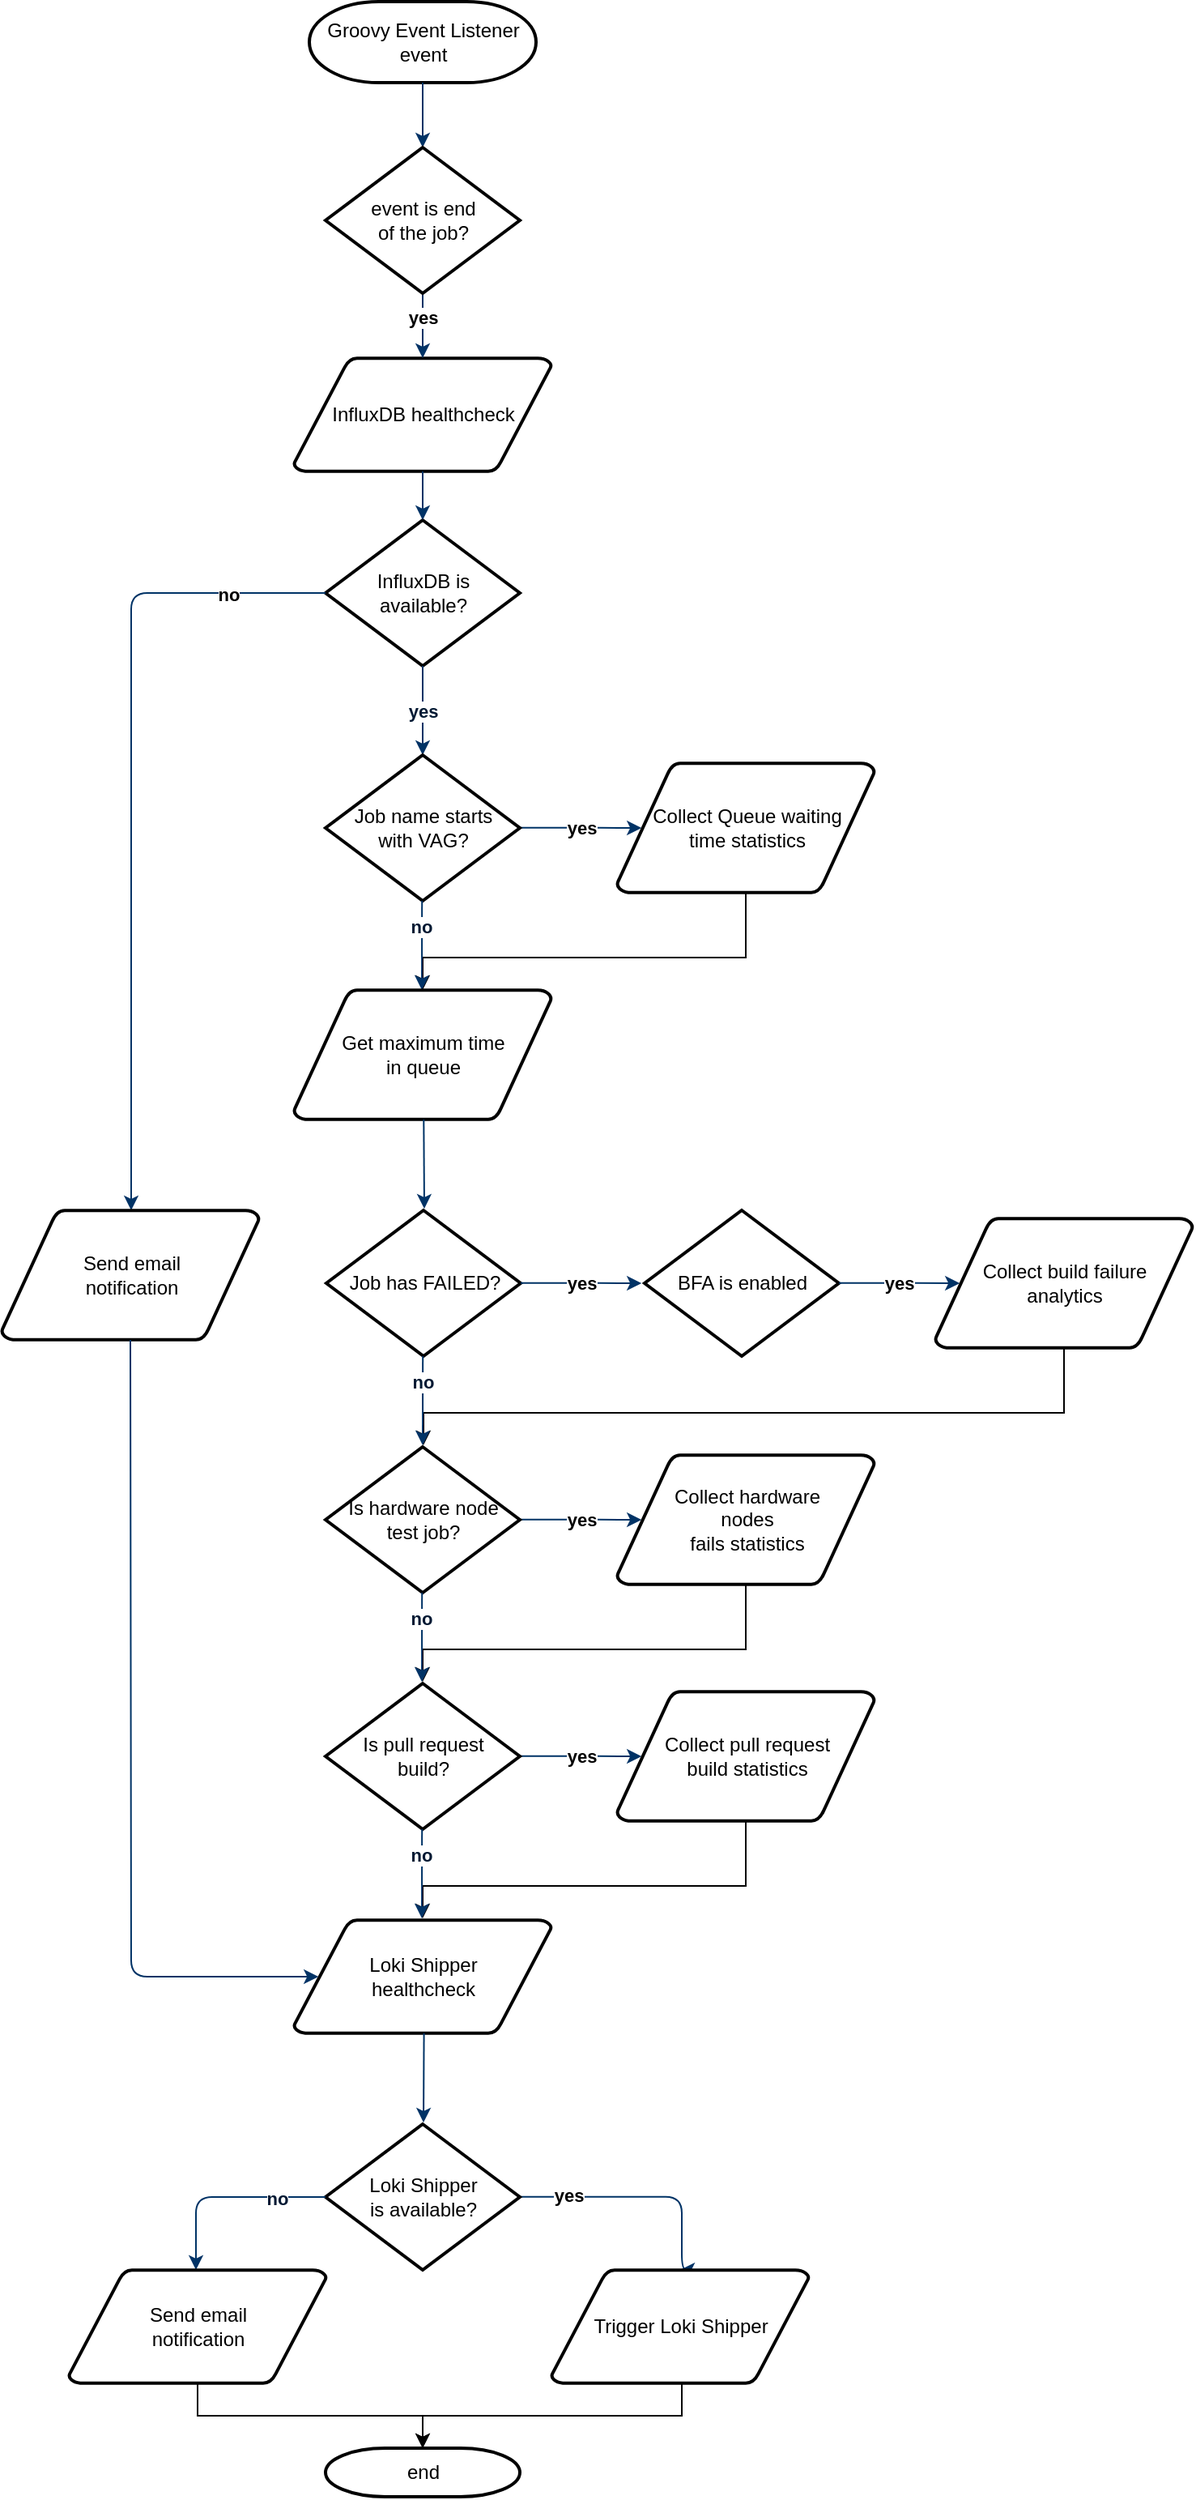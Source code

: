 <mxfile version="17.2.4" type="device"><diagram id="6a731a19-8d31-9384-78a2-239565b7b9f0" name="Page-1"><mxGraphModel dx="1887" dy="1025" grid="1" gridSize="10" guides="1" tooltips="1" connect="1" arrows="1" fold="1" page="1" pageScale="1" pageWidth="1169" pageHeight="827" background="none" math="0" shadow="0"><root><mxCell id="0"/><mxCell id="1" parent="0"/><mxCell id="2" value="&lt;div&gt;Groovy Event Listener&lt;/div&gt;&lt;div&gt; event&lt;/div&gt;" style="shape=mxgraph.flowchart.terminator;strokeWidth=2;gradientColor=none;gradientDirection=north;fontStyle=0;html=1;" parent="1" vertex="1"><mxGeometry x="250" y="40" width="140" height="50" as="geometry"/></mxCell><mxCell id="5" value="InfluxDB healthcheck" style="shape=mxgraph.flowchart.data;strokeWidth=2;gradientColor=none;gradientDirection=north;fontStyle=0;html=1;" parent="1" vertex="1"><mxGeometry x="240.5" y="260" width="159" height="70" as="geometry"/></mxCell><mxCell id="6" value="&lt;div&gt;InfluxDB is &lt;br&gt;&lt;/div&gt;&lt;div&gt;available?&lt;/div&gt;" style="shape=mxgraph.flowchart.decision;strokeWidth=2;gradientColor=none;gradientDirection=north;fontStyle=0;html=1;" parent="1" vertex="1"><mxGeometry x="260" y="360" width="120" height="90" as="geometry"/></mxCell><mxCell id="7" style="fontStyle=1;strokeColor=#003366;strokeWidth=1;html=1;" parent="1" source="2" edge="1"><mxGeometry relative="1" as="geometry"><mxPoint x="320" y="130" as="targetPoint"/></mxGeometry></mxCell><mxCell id="8" value="yes" style="fontStyle=1;strokeColor=#003366;strokeWidth=1;html=1;" parent="1" target="5" edge="1"><mxGeometry relative="1" as="geometry"><mxPoint x="320" y="210" as="sourcePoint"/></mxGeometry></mxCell><mxCell id="9" style="entryX=0.5;entryY=0;entryPerimeter=0;fontStyle=1;strokeColor=#003366;strokeWidth=1;html=1;" parent="1" source="5" target="6" edge="1"><mxGeometry relative="1" as="geometry"/></mxCell><mxCell id="12" value="yes" style="edgeStyle=elbowEdgeStyle;elbow=horizontal;fontColor=#001933;fontStyle=1;strokeColor=#003366;strokeWidth=1;html=1;entryX=0.5;entryY=0;entryDx=0;entryDy=0;entryPerimeter=0;" parent="1" source="6" target="IBYpjUnyjucIgKGzH4Ya-57" edge="1"><mxGeometry width="100" height="100" as="geometry"><mxPoint y="100" as="sourcePoint"/><mxPoint x="320.684" y="510" as="targetPoint"/></mxGeometry></mxCell><mxCell id="16" value="yes" style="edgeStyle=elbowEdgeStyle;elbow=horizontal;exitX=0.905;exitY=0.5;exitPerimeter=0;fontStyle=1;strokeColor=#003366;strokeWidth=1;html=1;entryX=0.095;entryY=0.5;entryDx=0;entryDy=0;entryPerimeter=0;" parent="1" target="IBYpjUnyjucIgKGzH4Ya-58" edge="1"><mxGeometry x="-3.9" y="-0.1" width="100" height="100" as="geometry"><mxPoint x="380.495" y="549.9" as="sourcePoint"/><mxPoint x="450" y="550" as="targetPoint"/></mxGeometry></mxCell><mxCell id="26" value="no" style="edgeStyle=elbowEdgeStyle;elbow=horizontal;entryX=0.5;entryY=0;entryPerimeter=0;fontStyle=1;strokeColor=#003366;strokeWidth=1;html=1;entryDx=0;entryDy=0;exitX=0;exitY=0.5;exitDx=0;exitDy=0;exitPerimeter=0;" parent="1" source="6" target="IBYpjUnyjucIgKGzH4Ya-59" edge="1"><mxGeometry width="100" height="100" as="geometry"><mxPoint x="240" y="440" as="sourcePoint"/><mxPoint x="100" as="targetPoint"/><Array as="points"><mxPoint x="140" y="420"/></Array><mxPoint y="-190" as="offset"/></mxGeometry></mxCell><mxCell id="IBYpjUnyjucIgKGzH4Ya-55" value="&lt;div&gt;event is end &lt;br&gt;&lt;/div&gt;&lt;div&gt;of the job?&lt;/div&gt;" style="shape=mxgraph.flowchart.decision;strokeWidth=2;gradientColor=none;gradientDirection=north;fontStyle=0;html=1;" vertex="1" parent="1"><mxGeometry x="260" y="130" width="120" height="90" as="geometry"/></mxCell><mxCell id="IBYpjUnyjucIgKGzH4Ya-57" value="&lt;div&gt;Job name starts &lt;br&gt;&lt;/div&gt;&lt;div&gt;with VAG?&lt;/div&gt;" style="shape=mxgraph.flowchart.decision;strokeWidth=2;gradientColor=none;gradientDirection=north;fontStyle=0;html=1;" vertex="1" parent="1"><mxGeometry x="260" y="505" width="120" height="90" as="geometry"/></mxCell><mxCell id="IBYpjUnyjucIgKGzH4Ya-69" style="edgeStyle=orthogonalEdgeStyle;rounded=0;orthogonalLoop=1;jettySize=auto;html=1;entryX=0.5;entryY=0;entryDx=0;entryDy=0;entryPerimeter=0;exitX=0.5;exitY=1;exitDx=0;exitDy=0;exitPerimeter=0;" edge="1" parent="1" source="IBYpjUnyjucIgKGzH4Ya-58"><mxGeometry relative="1" as="geometry"><mxPoint x="320" y="650" as="targetPoint"/><Array as="points"><mxPoint x="520" y="630"/><mxPoint x="320" y="630"/></Array></mxGeometry></mxCell><mxCell id="IBYpjUnyjucIgKGzH4Ya-58" value="&lt;div&gt;Collect Queue waiting&lt;/div&gt;&lt;div&gt; time statistics&lt;/div&gt;" style="shape=mxgraph.flowchart.data;strokeWidth=2;gradientColor=none;gradientDirection=north;fontStyle=0;html=1;" vertex="1" parent="1"><mxGeometry x="440" y="510" width="159" height="80" as="geometry"/></mxCell><mxCell id="IBYpjUnyjucIgKGzH4Ya-59" value="&lt;div&gt;Send email &lt;br&gt;&lt;/div&gt;&lt;div&gt;notification&lt;/div&gt;" style="shape=mxgraph.flowchart.data;strokeWidth=2;gradientColor=none;gradientDirection=north;fontStyle=0;html=1;" vertex="1" parent="1"><mxGeometry x="60" y="786" width="159" height="80" as="geometry"/></mxCell><mxCell id="IBYpjUnyjucIgKGzH4Ya-63" value="no" style="edgeStyle=elbowEdgeStyle;elbow=horizontal;fontColor=#001933;fontStyle=1;strokeColor=#003366;strokeWidth=1;html=1;entryX=0.5;entryY=0;entryDx=0;entryDy=0;entryPerimeter=0;" edge="1" parent="1"><mxGeometry width="100" height="100" as="geometry"><mxPoint x="319.586" y="595.0" as="sourcePoint"/><mxPoint x="319.41" y="650.0" as="targetPoint"/><mxPoint y="-12" as="offset"/></mxGeometry></mxCell><mxCell id="IBYpjUnyjucIgKGzH4Ya-72" value="end" style="shape=mxgraph.flowchart.terminator;strokeWidth=2;gradientColor=none;gradientDirection=north;fontStyle=0;html=1;" vertex="1" parent="1"><mxGeometry x="260" y="1550" width="120" height="30" as="geometry"/></mxCell><mxCell id="IBYpjUnyjucIgKGzH4Ya-74" value="&lt;div&gt;Get maximum time &lt;br&gt;&lt;/div&gt;&lt;div&gt;in queue&lt;br&gt;&lt;/div&gt;" style="shape=mxgraph.flowchart.data;strokeWidth=2;gradientColor=none;gradientDirection=north;fontStyle=0;html=1;" vertex="1" parent="1"><mxGeometry x="240.5" y="650" width="159" height="80" as="geometry"/></mxCell><mxCell id="IBYpjUnyjucIgKGzH4Ya-76" value="&lt;div&gt;Job has FAILED?&lt;/div&gt;" style="shape=mxgraph.flowchart.decision;strokeWidth=2;gradientColor=none;gradientDirection=north;fontStyle=0;html=1;" vertex="1" parent="1"><mxGeometry x="260.5" y="786" width="120" height="90" as="geometry"/></mxCell><mxCell id="IBYpjUnyjucIgKGzH4Ya-77" style="edgeStyle=orthogonalEdgeStyle;rounded=0;orthogonalLoop=1;jettySize=auto;html=1;entryX=0.5;entryY=0;entryDx=0;entryDy=0;entryPerimeter=0;exitX=0.5;exitY=1;exitDx=0;exitDy=0;exitPerimeter=0;" edge="1" parent="1" source="IBYpjUnyjucIgKGzH4Ya-85"><mxGeometry relative="1" as="geometry"><mxPoint x="320.5" y="931" as="targetPoint"/><Array as="points"><mxPoint x="716" y="911"/><mxPoint x="320" y="911"/></Array><mxPoint x="540" y="871" as="sourcePoint"/></mxGeometry></mxCell><mxCell id="IBYpjUnyjucIgKGzH4Ya-79" value="no" style="edgeStyle=elbowEdgeStyle;elbow=horizontal;fontColor=#001933;fontStyle=1;strokeColor=#003366;strokeWidth=1;html=1;entryX=0.5;entryY=0;entryDx=0;entryDy=0;entryPerimeter=0;" edge="1" parent="1"><mxGeometry x="0.5" y="281" width="100" height="100" as="geometry"><mxPoint x="320.086" y="876.0" as="sourcePoint"/><mxPoint x="319.91" y="931" as="targetPoint"/><mxPoint y="-12" as="offset"/></mxGeometry></mxCell><mxCell id="IBYpjUnyjucIgKGzH4Ya-80" value="" style="edgeStyle=elbowEdgeStyle;elbow=horizontal;fontColor=#001933;fontStyle=1;strokeColor=#003366;strokeWidth=1;html=1;entryX=0.5;entryY=0;entryDx=0;entryDy=0;entryPerimeter=0;" edge="1" parent="1"><mxGeometry x="0.93" y="280" width="100" height="100" as="geometry"><mxPoint x="320.644" y="730.0" as="sourcePoint"/><mxPoint x="320.93" y="785.0" as="targetPoint"/></mxGeometry></mxCell><mxCell id="IBYpjUnyjucIgKGzH4Ya-81" value="yes" style="edgeStyle=elbowEdgeStyle;elbow=horizontal;exitX=0.905;exitY=0.5;exitPerimeter=0;fontStyle=1;strokeColor=#003366;strokeWidth=1;html=1;entryX=0.095;entryY=0.5;entryDx=0;entryDy=0;entryPerimeter=0;" edge="1" parent="1"><mxGeometry x="-3.9" y="280.9" width="100" height="100" as="geometry"><mxPoint x="380.495" y="830.9" as="sourcePoint"/><mxPoint x="455.105" y="831" as="targetPoint"/></mxGeometry></mxCell><mxCell id="IBYpjUnyjucIgKGzH4Ya-83" value="BFA is enabled" style="shape=mxgraph.flowchart.decision;strokeWidth=2;gradientColor=none;gradientDirection=north;fontStyle=0;html=1;" vertex="1" parent="1"><mxGeometry x="457" y="786" width="120" height="90" as="geometry"/></mxCell><mxCell id="IBYpjUnyjucIgKGzH4Ya-84" value="yes" style="edgeStyle=elbowEdgeStyle;elbow=horizontal;exitX=0.905;exitY=0.5;exitPerimeter=0;fontStyle=1;strokeColor=#003366;strokeWidth=1;html=1;entryX=0.095;entryY=0.5;entryDx=0;entryDy=0;entryPerimeter=0;" edge="1" parent="1" target="IBYpjUnyjucIgKGzH4Ya-85"><mxGeometry x="192.6" y="280.9" width="100" height="100" as="geometry"><mxPoint x="576.995" y="830.9" as="sourcePoint"/><mxPoint x="646.5" y="831" as="targetPoint"/></mxGeometry></mxCell><mxCell id="IBYpjUnyjucIgKGzH4Ya-85" value="&lt;div&gt;Collect build failure&lt;/div&gt;&lt;div&gt; analytics&lt;br&gt;&lt;/div&gt;" style="shape=mxgraph.flowchart.data;strokeWidth=2;gradientColor=none;gradientDirection=north;fontStyle=0;html=1;" vertex="1" parent="1"><mxGeometry x="636.5" y="791" width="159" height="80" as="geometry"/></mxCell><mxCell id="IBYpjUnyjucIgKGzH4Ya-87" value="yes" style="edgeStyle=elbowEdgeStyle;elbow=horizontal;exitX=0.905;exitY=0.5;exitPerimeter=0;fontStyle=1;strokeColor=#003366;strokeWidth=1;html=1;entryX=0.095;entryY=0.5;entryDx=0;entryDy=0;entryPerimeter=0;" edge="1" parent="1" target="IBYpjUnyjucIgKGzH4Ya-90"><mxGeometry x="-3.9" y="426.9" width="100" height="100" as="geometry"><mxPoint x="380.495" y="976.9" as="sourcePoint"/><mxPoint x="450" y="977" as="targetPoint"/></mxGeometry></mxCell><mxCell id="IBYpjUnyjucIgKGzH4Ya-88" value="&lt;div&gt;Is hardware node&lt;/div&gt;&lt;div&gt;test job?&lt;/div&gt;" style="shape=mxgraph.flowchart.decision;strokeWidth=2;gradientColor=none;gradientDirection=north;fontStyle=0;html=1;" vertex="1" parent="1"><mxGeometry x="260" y="932" width="120" height="90" as="geometry"/></mxCell><mxCell id="IBYpjUnyjucIgKGzH4Ya-89" style="edgeStyle=orthogonalEdgeStyle;rounded=0;orthogonalLoop=1;jettySize=auto;html=1;entryX=0.5;entryY=0;entryDx=0;entryDy=0;entryPerimeter=0;exitX=0.5;exitY=1;exitDx=0;exitDy=0;exitPerimeter=0;" edge="1" parent="1" source="IBYpjUnyjucIgKGzH4Ya-90"><mxGeometry relative="1" as="geometry"><mxPoint x="320" y="1077" as="targetPoint"/><Array as="points"><mxPoint x="520" y="1057"/><mxPoint x="320" y="1057"/></Array></mxGeometry></mxCell><mxCell id="IBYpjUnyjucIgKGzH4Ya-90" value="&lt;div&gt;Collect hardware&lt;/div&gt;&lt;div&gt; nodes&lt;br&gt;&lt;/div&gt;&lt;div&gt;fails statistics&lt;br&gt;&lt;/div&gt;" style="shape=mxgraph.flowchart.data;strokeWidth=2;gradientColor=none;gradientDirection=north;fontStyle=0;html=1;" vertex="1" parent="1"><mxGeometry x="440" y="937" width="159" height="80" as="geometry"/></mxCell><mxCell id="IBYpjUnyjucIgKGzH4Ya-91" value="no" style="edgeStyle=elbowEdgeStyle;elbow=horizontal;fontColor=#001933;fontStyle=1;strokeColor=#003366;strokeWidth=1;html=1;entryX=0.5;entryY=0;entryDx=0;entryDy=0;entryPerimeter=0;" edge="1" parent="1"><mxGeometry y="427" width="100" height="100" as="geometry"><mxPoint x="319.586" y="1022" as="sourcePoint"/><mxPoint x="319.41" y="1077" as="targetPoint"/><mxPoint y="-12" as="offset"/></mxGeometry></mxCell><mxCell id="IBYpjUnyjucIgKGzH4Ya-92" value="yes" style="edgeStyle=elbowEdgeStyle;elbow=horizontal;exitX=0.905;exitY=0.5;exitPerimeter=0;fontStyle=1;strokeColor=#003366;strokeWidth=1;html=1;entryX=0.095;entryY=0.5;entryDx=0;entryDy=0;entryPerimeter=0;" edge="1" parent="1" target="IBYpjUnyjucIgKGzH4Ya-95"><mxGeometry x="-3.9" y="572.9" width="100" height="100" as="geometry"><mxPoint x="380.495" y="1122.9" as="sourcePoint"/><mxPoint x="450" y="1123" as="targetPoint"/></mxGeometry></mxCell><mxCell id="IBYpjUnyjucIgKGzH4Ya-93" value="&lt;div&gt;Is pull request&lt;/div&gt;&lt;div&gt; build?&lt;/div&gt;" style="shape=mxgraph.flowchart.decision;strokeWidth=2;gradientColor=none;gradientDirection=north;fontStyle=0;html=1;" vertex="1" parent="1"><mxGeometry x="260" y="1078" width="120" height="90" as="geometry"/></mxCell><mxCell id="IBYpjUnyjucIgKGzH4Ya-94" style="edgeStyle=orthogonalEdgeStyle;rounded=0;orthogonalLoop=1;jettySize=auto;html=1;entryX=0.5;entryY=0;entryDx=0;entryDy=0;entryPerimeter=0;exitX=0.5;exitY=1;exitDx=0;exitDy=0;exitPerimeter=0;" edge="1" parent="1" source="IBYpjUnyjucIgKGzH4Ya-95"><mxGeometry relative="1" as="geometry"><mxPoint x="320" y="1223" as="targetPoint"/><Array as="points"><mxPoint x="520" y="1203"/><mxPoint x="320" y="1203"/></Array></mxGeometry></mxCell><mxCell id="IBYpjUnyjucIgKGzH4Ya-95" value="&lt;div&gt;Collect pull request&lt;/div&gt;&lt;div&gt; build statistics&lt;br&gt;&lt;/div&gt;" style="shape=mxgraph.flowchart.data;strokeWidth=2;gradientColor=none;gradientDirection=north;fontStyle=0;html=1;" vertex="1" parent="1"><mxGeometry x="440" y="1083" width="159" height="80" as="geometry"/></mxCell><mxCell id="IBYpjUnyjucIgKGzH4Ya-96" value="no" style="edgeStyle=elbowEdgeStyle;elbow=horizontal;fontColor=#001933;fontStyle=1;strokeColor=#003366;strokeWidth=1;html=1;entryX=0.5;entryY=0;entryDx=0;entryDy=0;entryPerimeter=0;" edge="1" parent="1"><mxGeometry y="573" width="100" height="100" as="geometry"><mxPoint x="319.586" y="1168" as="sourcePoint"/><mxPoint x="319.41" y="1223" as="targetPoint"/><mxPoint y="-12" as="offset"/></mxGeometry></mxCell><mxCell id="IBYpjUnyjucIgKGzH4Ya-97" value="yes" style="edgeStyle=elbowEdgeStyle;elbow=horizontal;exitX=0.905;exitY=0.5;exitPerimeter=0;fontStyle=1;strokeColor=#003366;strokeWidth=1;html=1;" edge="1" parent="1"><mxGeometry width="100" height="100" as="geometry"><mxPoint x="380.495" y="1394.9" as="sourcePoint"/><mxPoint x="479" y="1440" as="targetPoint"/><Array as="points"><mxPoint x="480" y="1410"/></Array><mxPoint x="-20" y="-23" as="offset"/></mxGeometry></mxCell><mxCell id="IBYpjUnyjucIgKGzH4Ya-98" value="&lt;div&gt;Loki Shipper&lt;br&gt;&lt;/div&gt;&lt;div&gt; is available?&lt;/div&gt;" style="shape=mxgraph.flowchart.decision;strokeWidth=2;gradientColor=none;gradientDirection=north;fontStyle=0;html=1;" vertex="1" parent="1"><mxGeometry x="260" y="1350" width="120" height="90" as="geometry"/></mxCell><mxCell id="IBYpjUnyjucIgKGzH4Ya-99" style="edgeStyle=orthogonalEdgeStyle;rounded=0;orthogonalLoop=1;jettySize=auto;html=1;entryX=0.5;entryY=0;entryDx=0;entryDy=0;entryPerimeter=0;exitX=0.5;exitY=1;exitDx=0;exitDy=0;exitPerimeter=0;" edge="1" parent="1" source="IBYpjUnyjucIgKGzH4Ya-100" target="IBYpjUnyjucIgKGzH4Ya-72"><mxGeometry relative="1" as="geometry"><mxPoint x="320" y="1495" as="targetPoint"/><Array as="points"><mxPoint x="480" y="1510"/><mxPoint x="480" y="1530"/><mxPoint x="320" y="1530"/></Array></mxGeometry></mxCell><mxCell id="IBYpjUnyjucIgKGzH4Ya-100" value="Trigger Loki Shipper" style="shape=mxgraph.flowchart.data;strokeWidth=2;gradientColor=none;gradientDirection=north;fontStyle=0;html=1;" vertex="1" parent="1"><mxGeometry x="399.5" y="1440" width="159" height="70" as="geometry"/></mxCell><mxCell id="IBYpjUnyjucIgKGzH4Ya-102" value="&lt;div&gt;Loki Shipper&lt;/div&gt;&lt;div&gt;healthcheck&lt;/div&gt;" style="shape=mxgraph.flowchart.data;strokeWidth=2;gradientColor=none;gradientDirection=north;fontStyle=0;html=1;" vertex="1" parent="1"><mxGeometry x="240.5" y="1224" width="159" height="70" as="geometry"/></mxCell><mxCell id="IBYpjUnyjucIgKGzH4Ya-103" value="" style="edgeStyle=elbowEdgeStyle;elbow=horizontal;fontColor=#001933;fontStyle=1;strokeColor=#003366;strokeWidth=1;html=1;entryX=0.5;entryY=0;entryDx=0;entryDy=0;entryPerimeter=0;" edge="1" parent="1"><mxGeometry x="1.21" y="699" width="100" height="100" as="geometry"><mxPoint x="320.796" y="1294" as="sourcePoint"/><mxPoint x="320.62" y="1349" as="targetPoint"/><mxPoint y="-12" as="offset"/></mxGeometry></mxCell><mxCell id="IBYpjUnyjucIgKGzH4Ya-104" value="" style="edgeStyle=elbowEdgeStyle;elbow=horizontal;entryX=0.095;entryY=0.5;entryPerimeter=0;fontStyle=1;strokeColor=#003366;strokeWidth=1;html=1;entryDx=0;entryDy=0;exitX=0.5;exitY=1;exitDx=0;exitDy=0;exitPerimeter=0;" edge="1" parent="1" source="IBYpjUnyjucIgKGzH4Ya-59" target="IBYpjUnyjucIgKGzH4Ya-102"><mxGeometry width="100" height="100" as="geometry"><mxPoint x="230.5" y="950" as="sourcePoint"/><mxPoint x="110" y="1331" as="targetPoint"/><Array as="points"><mxPoint x="140" y="1060"/></Array><mxPoint x="-8" y="196" as="offset"/></mxGeometry></mxCell><mxCell id="IBYpjUnyjucIgKGzH4Ya-106" value="no" style="edgeStyle=elbowEdgeStyle;elbow=horizontal;fontColor=#001933;fontStyle=1;strokeColor=#003366;strokeWidth=1;html=1;exitX=0;exitY=0.5;exitDx=0;exitDy=0;exitPerimeter=0;" edge="1" parent="1" source="IBYpjUnyjucIgKGzH4Ya-98"><mxGeometry width="100" height="100" as="geometry"><mxPoint x="319.586" y="1440" as="sourcePoint"/><mxPoint x="180" y="1440" as="targetPoint"/><mxPoint x="10" y="-22" as="offset"/><Array as="points"><mxPoint x="180" y="1420"/></Array></mxGeometry></mxCell><mxCell id="IBYpjUnyjucIgKGzH4Ya-109" style="edgeStyle=orthogonalEdgeStyle;rounded=0;orthogonalLoop=1;jettySize=auto;html=1;entryX=0.5;entryY=0;entryDx=0;entryDy=0;entryPerimeter=0;" edge="1" parent="1" source="IBYpjUnyjucIgKGzH4Ya-107" target="IBYpjUnyjucIgKGzH4Ya-72"><mxGeometry relative="1" as="geometry"/></mxCell><mxCell id="IBYpjUnyjucIgKGzH4Ya-107" value="&lt;div&gt;Send email &lt;br&gt;&lt;/div&gt;&lt;div&gt;notification&lt;/div&gt;" style="shape=mxgraph.flowchart.data;strokeWidth=2;gradientColor=none;gradientDirection=north;fontStyle=0;html=1;" vertex="1" parent="1"><mxGeometry x="101.5" y="1440" width="159" height="70" as="geometry"/></mxCell></root></mxGraphModel></diagram></mxfile>